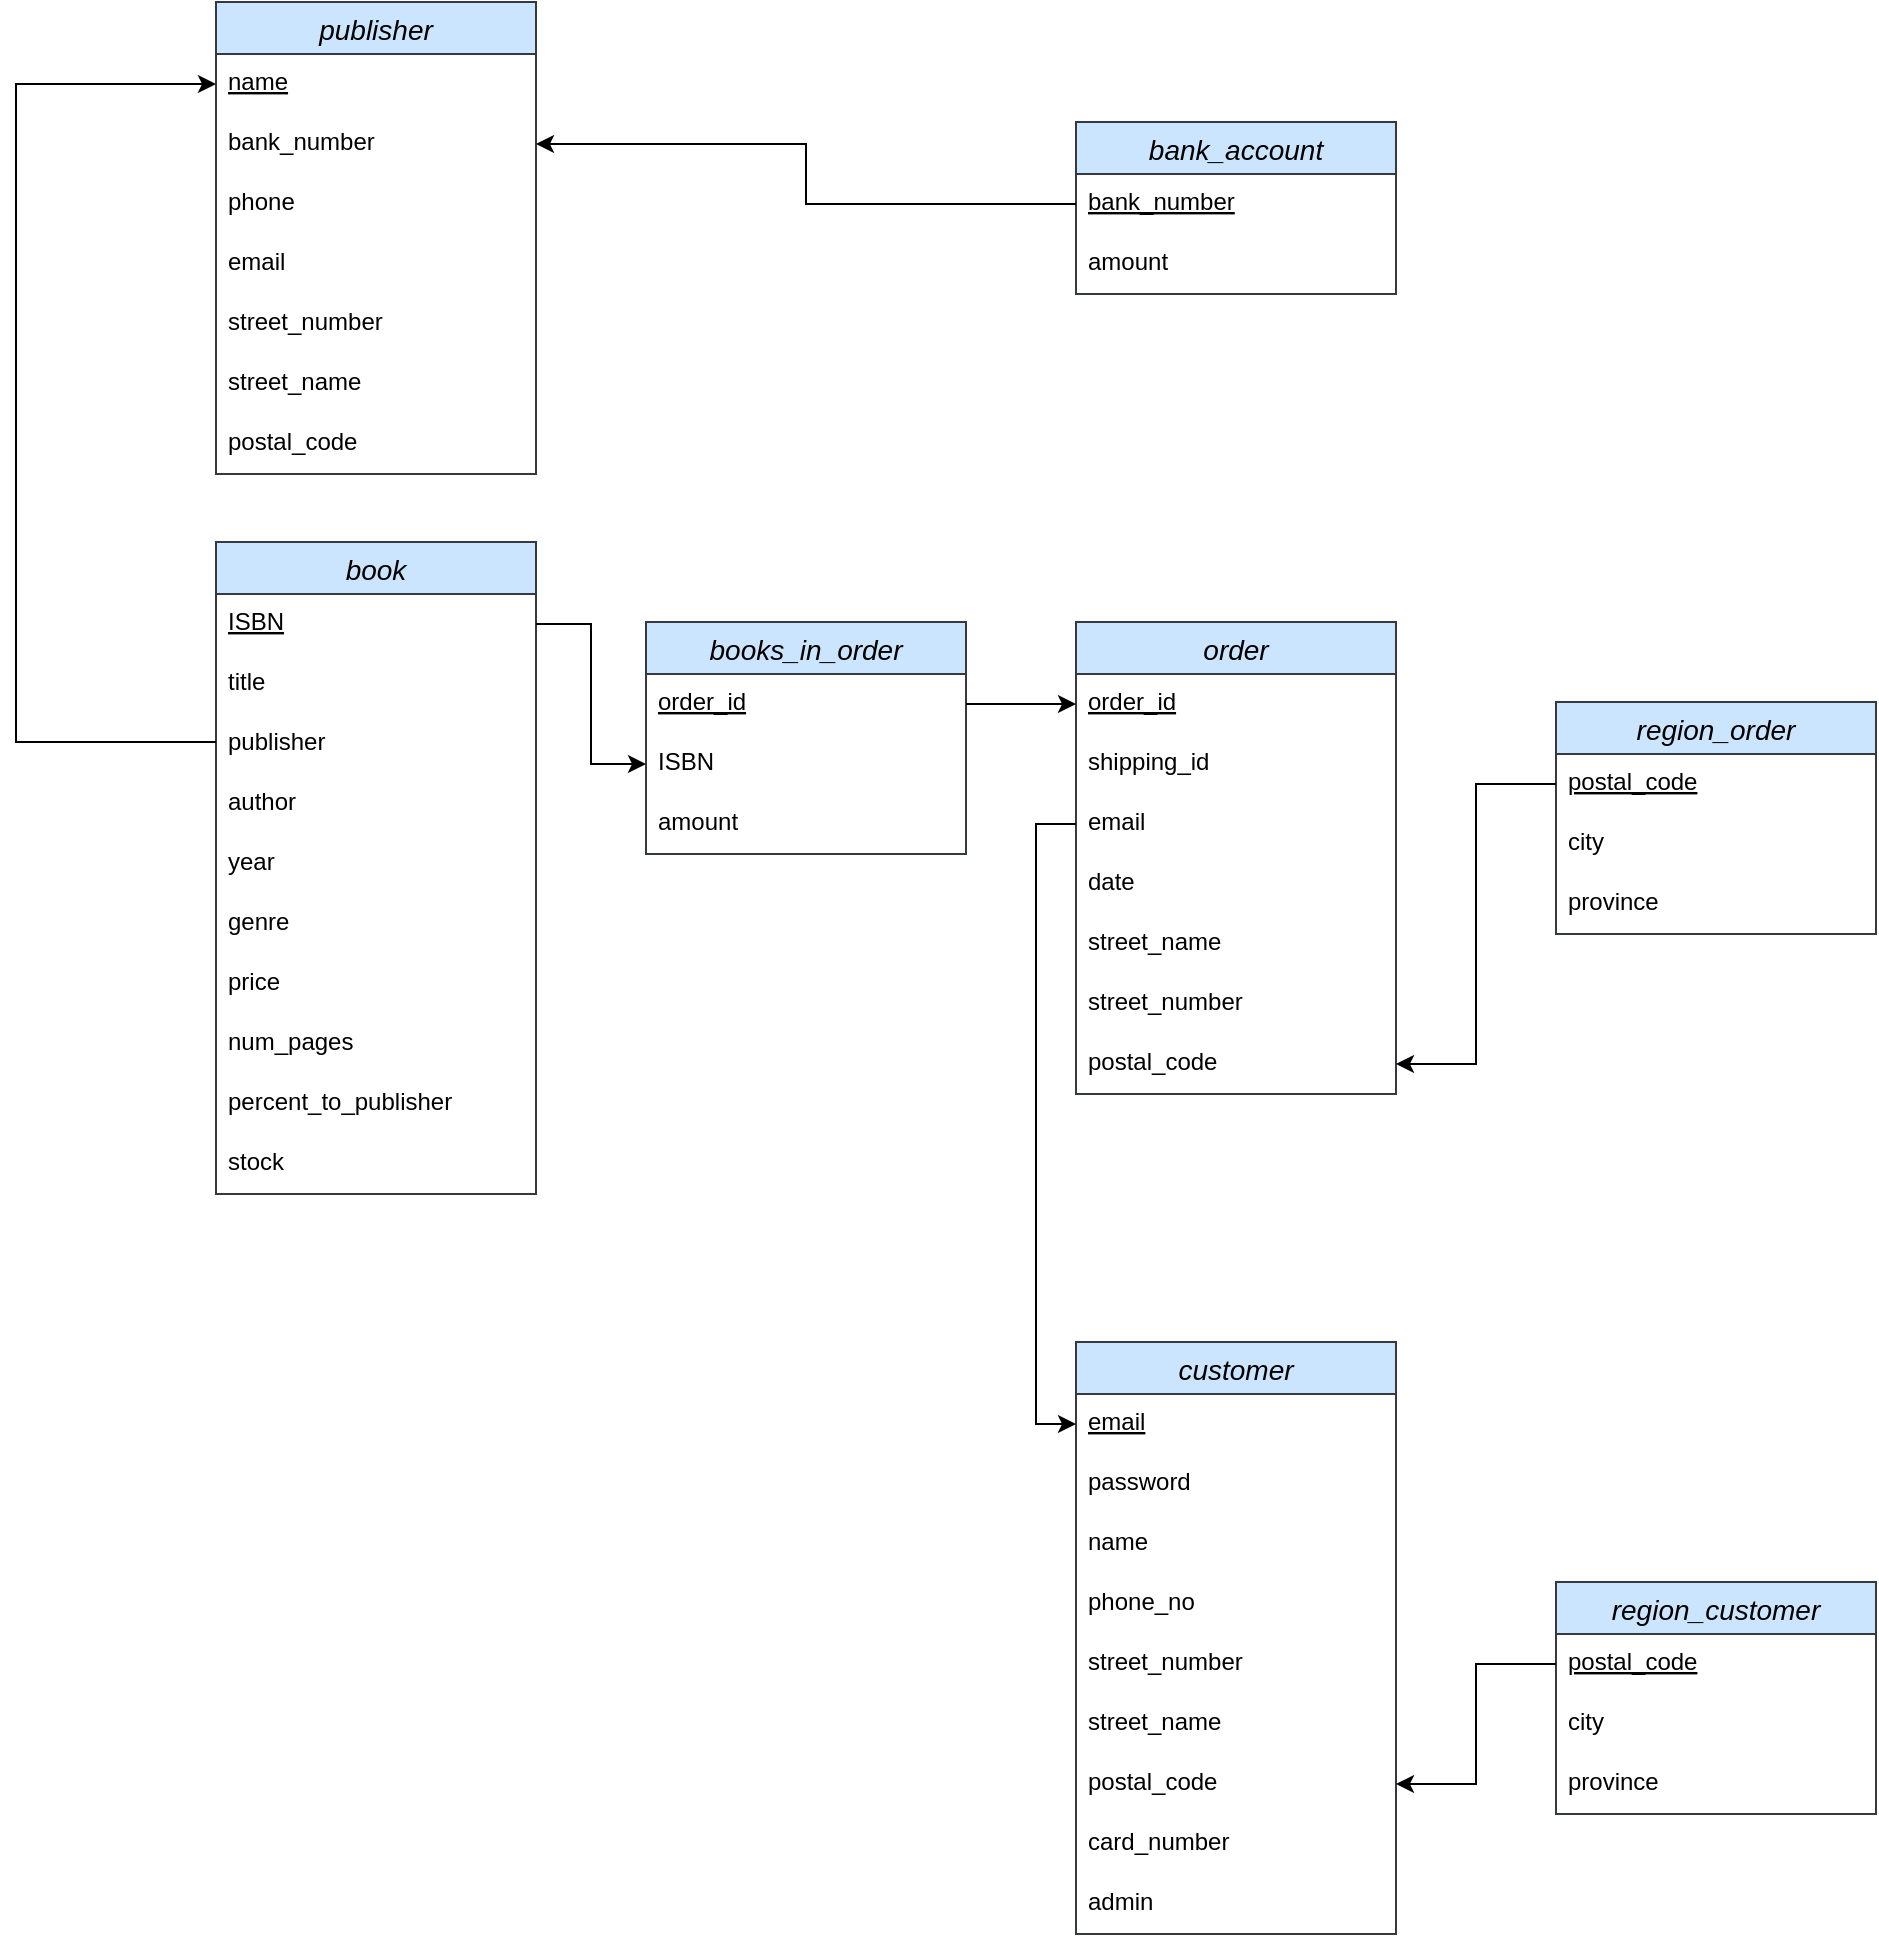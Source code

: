 <mxfile version="15.8.4" type="device"><diagram id="RqK3ymBj19yfAoY9_Qag" name="Page-1"><mxGraphModel dx="1102" dy="1025" grid="1" gridSize="10" guides="1" tooltips="1" connect="1" arrows="1" fold="1" page="1" pageScale="1" pageWidth="850" pageHeight="1100" math="0" shadow="0"><root><mxCell id="0"/><mxCell id="1" parent="0"/><mxCell id="av9gL7qF32MVOeswNTwn-1" value="order" style="swimlane;fontStyle=2;childLayout=stackLayout;horizontal=1;startSize=26;horizontalStack=0;resizeParent=1;resizeParentMax=0;resizeLast=0;collapsible=1;marginBottom=0;align=center;fontSize=14;fillColor=#cce5ff;strokeColor=#36393d;" parent="1" vertex="1"><mxGeometry x="560" y="310" width="160" height="236" as="geometry"/></mxCell><mxCell id="av9gL7qF32MVOeswNTwn-2" value="order_id" style="text;strokeColor=none;fillColor=none;spacingLeft=4;spacingRight=4;overflow=hidden;rotatable=0;points=[[0,0.5],[1,0.5]];portConstraint=eastwest;fontSize=12;fontStyle=4" parent="av9gL7qF32MVOeswNTwn-1" vertex="1"><mxGeometry y="26" width="160" height="30" as="geometry"/></mxCell><mxCell id="av9gL7qF32MVOeswNTwn-3" value="shipping_id" style="text;strokeColor=none;fillColor=none;spacingLeft=4;spacingRight=4;overflow=hidden;rotatable=0;points=[[0,0.5],[1,0.5]];portConstraint=eastwest;fontSize=12;" parent="av9gL7qF32MVOeswNTwn-1" vertex="1"><mxGeometry y="56" width="160" height="30" as="geometry"/></mxCell><mxCell id="av9gL7qF32MVOeswNTwn-38" value="email" style="text;strokeColor=none;fillColor=none;spacingLeft=4;spacingRight=4;overflow=hidden;rotatable=0;points=[[0,0.5],[1,0.5]];portConstraint=eastwest;fontSize=12;fontColor=#000000;" parent="av9gL7qF32MVOeswNTwn-1" vertex="1"><mxGeometry y="86" width="160" height="30" as="geometry"/></mxCell><mxCell id="SebVFG_FTjfVS3QZhbrN-1" value="date" style="text;strokeColor=none;fillColor=none;spacingLeft=4;spacingRight=4;overflow=hidden;rotatable=0;points=[[0,0.5],[1,0.5]];portConstraint=eastwest;fontSize=12;fontColor=#000000;" parent="av9gL7qF32MVOeswNTwn-1" vertex="1"><mxGeometry y="116" width="160" height="30" as="geometry"/></mxCell><mxCell id="DzYC63JbXZhnh63wIhC3-1" value="street_name" style="text;strokeColor=none;fillColor=none;spacingLeft=4;spacingRight=4;overflow=hidden;rotatable=0;points=[[0,0.5],[1,0.5]];portConstraint=eastwest;fontSize=12;" parent="av9gL7qF32MVOeswNTwn-1" vertex="1"><mxGeometry y="146" width="160" height="30" as="geometry"/></mxCell><mxCell id="DzYC63JbXZhnh63wIhC3-2" value="street_number " style="text;strokeColor=none;fillColor=none;spacingLeft=4;spacingRight=4;overflow=hidden;rotatable=0;points=[[0,0.5],[1,0.5]];portConstraint=eastwest;fontSize=12;" parent="av9gL7qF32MVOeswNTwn-1" vertex="1"><mxGeometry y="176" width="160" height="30" as="geometry"/></mxCell><mxCell id="DzYC63JbXZhnh63wIhC3-3" value="postal_code" style="text;strokeColor=none;fillColor=none;spacingLeft=4;spacingRight=4;overflow=hidden;rotatable=0;points=[[0,0.5],[1,0.5]];portConstraint=eastwest;fontSize=12;" parent="av9gL7qF32MVOeswNTwn-1" vertex="1"><mxGeometry y="206" width="160" height="30" as="geometry"/></mxCell><mxCell id="av9gL7qF32MVOeswNTwn-5" value="book" style="swimlane;fontStyle=2;childLayout=stackLayout;horizontal=1;startSize=26;horizontalStack=0;resizeParent=1;resizeParentMax=0;resizeLast=0;collapsible=1;marginBottom=0;align=center;fontSize=14;fillColor=#cce5ff;strokeColor=#36393d;" parent="1" vertex="1"><mxGeometry x="130" y="270" width="160" height="326" as="geometry"/></mxCell><mxCell id="av9gL7qF32MVOeswNTwn-6" value="ISBN" style="text;strokeColor=none;fillColor=none;spacingLeft=4;spacingRight=4;overflow=hidden;rotatable=0;points=[[0,0.5],[1,0.5]];portConstraint=eastwest;fontSize=12;fontStyle=4" parent="av9gL7qF32MVOeswNTwn-5" vertex="1"><mxGeometry y="26" width="160" height="30" as="geometry"/></mxCell><mxCell id="av9gL7qF32MVOeswNTwn-7" value="title" style="text;strokeColor=none;fillColor=none;spacingLeft=4;spacingRight=4;overflow=hidden;rotatable=0;points=[[0,0.5],[1,0.5]];portConstraint=eastwest;fontSize=12;" parent="av9gL7qF32MVOeswNTwn-5" vertex="1"><mxGeometry y="56" width="160" height="30" as="geometry"/></mxCell><mxCell id="av9gL7qF32MVOeswNTwn-36" value="publisher " style="text;strokeColor=none;fillColor=none;spacingLeft=4;spacingRight=4;overflow=hidden;rotatable=0;points=[[0,0.5],[1,0.5]];portConstraint=eastwest;fontSize=12;fontColor=#000000;" parent="av9gL7qF32MVOeswNTwn-5" vertex="1"><mxGeometry y="86" width="160" height="30" as="geometry"/></mxCell><mxCell id="av9gL7qF32MVOeswNTwn-8" value="author" style="text;strokeColor=none;fillColor=none;spacingLeft=4;spacingRight=4;overflow=hidden;rotatable=0;points=[[0,0.5],[1,0.5]];portConstraint=eastwest;fontSize=12;" parent="av9gL7qF32MVOeswNTwn-5" vertex="1"><mxGeometry y="116" width="160" height="30" as="geometry"/></mxCell><mxCell id="av9gL7qF32MVOeswNTwn-9" value="year" style="text;strokeColor=none;fillColor=none;spacingLeft=4;spacingRight=4;overflow=hidden;rotatable=0;points=[[0,0.5],[1,0.5]];portConstraint=eastwest;fontSize=12;" parent="av9gL7qF32MVOeswNTwn-5" vertex="1"><mxGeometry y="146" width="160" height="30" as="geometry"/></mxCell><mxCell id="2TXZoiBeLg7fs7EDLPf--11" value="genre" style="text;strokeColor=none;fillColor=none;spacingLeft=4;spacingRight=4;overflow=hidden;rotatable=0;points=[[0,0.5],[1,0.5]];portConstraint=eastwest;fontSize=12;" vertex="1" parent="av9gL7qF32MVOeswNTwn-5"><mxGeometry y="176" width="160" height="30" as="geometry"/></mxCell><mxCell id="av9gL7qF32MVOeswNTwn-10" value="price" style="text;strokeColor=none;fillColor=none;spacingLeft=4;spacingRight=4;overflow=hidden;rotatable=0;points=[[0,0.5],[1,0.5]];portConstraint=eastwest;fontSize=12;" parent="av9gL7qF32MVOeswNTwn-5" vertex="1"><mxGeometry y="206" width="160" height="30" as="geometry"/></mxCell><mxCell id="av9gL7qF32MVOeswNTwn-11" value="num_pages" style="text;strokeColor=none;fillColor=none;spacingLeft=4;spacingRight=4;overflow=hidden;rotatable=0;points=[[0,0.5],[1,0.5]];portConstraint=eastwest;fontSize=12;" parent="av9gL7qF32MVOeswNTwn-5" vertex="1"><mxGeometry y="236" width="160" height="30" as="geometry"/></mxCell><mxCell id="av9gL7qF32MVOeswNTwn-12" value="percent_to_publisher" style="text;strokeColor=none;fillColor=none;spacingLeft=4;spacingRight=4;overflow=hidden;rotatable=0;points=[[0,0.5],[1,0.5]];portConstraint=eastwest;fontSize=12;" parent="av9gL7qF32MVOeswNTwn-5" vertex="1"><mxGeometry y="266" width="160" height="30" as="geometry"/></mxCell><mxCell id="av9gL7qF32MVOeswNTwn-13" value="stock" style="text;strokeColor=none;fillColor=none;spacingLeft=4;spacingRight=4;overflow=hidden;rotatable=0;points=[[0,0.5],[1,0.5]];portConstraint=eastwest;fontSize=12;" parent="av9gL7qF32MVOeswNTwn-5" vertex="1"><mxGeometry y="296" width="160" height="30" as="geometry"/></mxCell><mxCell id="av9gL7qF32MVOeswNTwn-14" value="publisher" style="swimlane;fontStyle=2;childLayout=stackLayout;horizontal=1;startSize=26;horizontalStack=0;resizeParent=1;resizeParentMax=0;resizeLast=0;collapsible=1;marginBottom=0;align=center;fontSize=14;fillColor=#cce5ff;strokeColor=#36393d;" parent="1" vertex="1"><mxGeometry x="130" width="160" height="236" as="geometry"/></mxCell><mxCell id="av9gL7qF32MVOeswNTwn-15" value="name" style="text;strokeColor=none;fillColor=none;spacingLeft=4;spacingRight=4;overflow=hidden;rotatable=0;points=[[0,0.5],[1,0.5]];portConstraint=eastwest;fontSize=12;fontStyle=4" parent="av9gL7qF32MVOeswNTwn-14" vertex="1"><mxGeometry y="26" width="160" height="30" as="geometry"/></mxCell><mxCell id="av9gL7qF32MVOeswNTwn-42" value="bank_number" style="text;strokeColor=none;fillColor=none;spacingLeft=4;spacingRight=4;overflow=hidden;rotatable=0;points=[[0,0.5],[1,0.5]];portConstraint=eastwest;fontSize=12;fontColor=#000000;" parent="av9gL7qF32MVOeswNTwn-14" vertex="1"><mxGeometry y="56" width="160" height="30" as="geometry"/></mxCell><mxCell id="av9gL7qF32MVOeswNTwn-16" value="phone" style="text;strokeColor=none;fillColor=none;spacingLeft=4;spacingRight=4;overflow=hidden;rotatable=0;points=[[0,0.5],[1,0.5]];portConstraint=eastwest;fontSize=12;" parent="av9gL7qF32MVOeswNTwn-14" vertex="1"><mxGeometry y="86" width="160" height="30" as="geometry"/></mxCell><mxCell id="av9gL7qF32MVOeswNTwn-17" value="email" style="text;strokeColor=none;fillColor=none;spacingLeft=4;spacingRight=4;overflow=hidden;rotatable=0;points=[[0,0.5],[1,0.5]];portConstraint=eastwest;fontSize=12;" parent="av9gL7qF32MVOeswNTwn-14" vertex="1"><mxGeometry y="116" width="160" height="30" as="geometry"/></mxCell><mxCell id="av9gL7qF32MVOeswNTwn-18" value="street_number" style="text;strokeColor=none;fillColor=none;spacingLeft=4;spacingRight=4;overflow=hidden;rotatable=0;points=[[0,0.5],[1,0.5]];portConstraint=eastwest;fontSize=12;" parent="av9gL7qF32MVOeswNTwn-14" vertex="1"><mxGeometry y="146" width="160" height="30" as="geometry"/></mxCell><mxCell id="av9gL7qF32MVOeswNTwn-19" value="street_name" style="text;strokeColor=none;fillColor=none;spacingLeft=4;spacingRight=4;overflow=hidden;rotatable=0;points=[[0,0.5],[1,0.5]];portConstraint=eastwest;fontSize=12;" parent="av9gL7qF32MVOeswNTwn-14" vertex="1"><mxGeometry y="176" width="160" height="30" as="geometry"/></mxCell><mxCell id="av9gL7qF32MVOeswNTwn-20" value="postal_code" style="text;strokeColor=none;fillColor=none;spacingLeft=4;spacingRight=4;overflow=hidden;rotatable=0;points=[[0,0.5],[1,0.5]];portConstraint=eastwest;fontSize=12;" parent="av9gL7qF32MVOeswNTwn-14" vertex="1"><mxGeometry y="206" width="160" height="30" as="geometry"/></mxCell><mxCell id="av9gL7qF32MVOeswNTwn-21" value="bank_account" style="swimlane;fontStyle=2;childLayout=stackLayout;horizontal=1;startSize=26;horizontalStack=0;resizeParent=1;resizeParentMax=0;resizeLast=0;collapsible=1;marginBottom=0;align=center;fontSize=14;fillColor=#cce5ff;strokeColor=#36393d;" parent="1" vertex="1"><mxGeometry x="560" y="60" width="160" height="86" as="geometry"/></mxCell><mxCell id="av9gL7qF32MVOeswNTwn-22" value="bank_number" style="text;spacingLeft=4;spacingRight=4;overflow=hidden;rotatable=0;points=[[0,0.5],[1,0.5]];portConstraint=eastwest;fontSize=12;fontStyle=4" parent="av9gL7qF32MVOeswNTwn-21" vertex="1"><mxGeometry y="26" width="160" height="30" as="geometry"/></mxCell><mxCell id="av9gL7qF32MVOeswNTwn-23" value="amount" style="text;strokeColor=none;fillColor=none;spacingLeft=4;spacingRight=4;overflow=hidden;rotatable=0;points=[[0,0.5],[1,0.5]];portConstraint=eastwest;fontSize=12;" parent="av9gL7qF32MVOeswNTwn-21" vertex="1"><mxGeometry y="56" width="160" height="30" as="geometry"/></mxCell><mxCell id="av9gL7qF32MVOeswNTwn-24" value="customer" style="swimlane;fontStyle=2;childLayout=stackLayout;horizontal=1;startSize=26;horizontalStack=0;resizeParent=1;resizeParentMax=0;resizeLast=0;collapsible=1;marginBottom=0;align=center;fontSize=14;fillColor=#cce5ff;strokeColor=#36393d;" parent="1" vertex="1"><mxGeometry x="560" y="670" width="160" height="296" as="geometry"/></mxCell><mxCell id="av9gL7qF32MVOeswNTwn-25" value="email" style="text;strokeColor=none;fillColor=none;spacingLeft=4;spacingRight=4;overflow=hidden;rotatable=0;points=[[0,0.5],[1,0.5]];portConstraint=eastwest;fontSize=12;fontStyle=4" parent="av9gL7qF32MVOeswNTwn-24" vertex="1"><mxGeometry y="26" width="160" height="30" as="geometry"/></mxCell><mxCell id="av9gL7qF32MVOeswNTwn-26" value="password" style="text;strokeColor=none;fillColor=none;spacingLeft=4;spacingRight=4;overflow=hidden;rotatable=0;points=[[0,0.5],[1,0.5]];portConstraint=eastwest;fontSize=12;" parent="av9gL7qF32MVOeswNTwn-24" vertex="1"><mxGeometry y="56" width="160" height="30" as="geometry"/></mxCell><mxCell id="av9gL7qF32MVOeswNTwn-27" value="name" style="text;strokeColor=none;fillColor=none;spacingLeft=4;spacingRight=4;overflow=hidden;rotatable=0;points=[[0,0.5],[1,0.5]];portConstraint=eastwest;fontSize=12;" parent="av9gL7qF32MVOeswNTwn-24" vertex="1"><mxGeometry y="86" width="160" height="30" as="geometry"/></mxCell><mxCell id="av9gL7qF32MVOeswNTwn-28" value="phone_no" style="text;strokeColor=none;fillColor=none;spacingLeft=4;spacingRight=4;overflow=hidden;rotatable=0;points=[[0,0.5],[1,0.5]];portConstraint=eastwest;fontSize=12;" parent="av9gL7qF32MVOeswNTwn-24" vertex="1"><mxGeometry y="116" width="160" height="30" as="geometry"/></mxCell><mxCell id="av9gL7qF32MVOeswNTwn-29" value="street_number " style="text;strokeColor=none;fillColor=none;spacingLeft=4;spacingRight=4;overflow=hidden;rotatable=0;points=[[0,0.5],[1,0.5]];portConstraint=eastwest;fontSize=12;" parent="av9gL7qF32MVOeswNTwn-24" vertex="1"><mxGeometry y="146" width="160" height="30" as="geometry"/></mxCell><mxCell id="av9gL7qF32MVOeswNTwn-30" value="street_name" style="text;strokeColor=none;fillColor=none;spacingLeft=4;spacingRight=4;overflow=hidden;rotatable=0;points=[[0,0.5],[1,0.5]];portConstraint=eastwest;fontSize=12;" parent="av9gL7qF32MVOeswNTwn-24" vertex="1"><mxGeometry y="176" width="160" height="30" as="geometry"/></mxCell><mxCell id="av9gL7qF32MVOeswNTwn-31" value="postal_code" style="text;strokeColor=none;fillColor=none;spacingLeft=4;spacingRight=4;overflow=hidden;rotatable=0;points=[[0,0.5],[1,0.5]];portConstraint=eastwest;fontSize=12;" parent="av9gL7qF32MVOeswNTwn-24" vertex="1"><mxGeometry y="206" width="160" height="30" as="geometry"/></mxCell><mxCell id="DzYC63JbXZhnh63wIhC3-6" value="card_number" style="text;strokeColor=none;fillColor=none;spacingLeft=4;spacingRight=4;overflow=hidden;rotatable=0;points=[[0,0.5],[1,0.5]];portConstraint=eastwest;fontSize=12;fontColor=#000000;" parent="av9gL7qF32MVOeswNTwn-24" vertex="1"><mxGeometry y="236" width="160" height="30" as="geometry"/></mxCell><mxCell id="DzYC63JbXZhnh63wIhC3-7" value="admin" style="text;strokeColor=none;fillColor=none;spacingLeft=4;spacingRight=4;overflow=hidden;rotatable=0;points=[[0,0.5],[1,0.5]];portConstraint=eastwest;fontSize=12;fontColor=#000000;" parent="av9gL7qF32MVOeswNTwn-24" vertex="1"><mxGeometry y="266" width="160" height="30" as="geometry"/></mxCell><mxCell id="av9gL7qF32MVOeswNTwn-32" value="books_in_order" style="swimlane;fontStyle=2;childLayout=stackLayout;horizontal=1;startSize=26;horizontalStack=0;resizeParent=1;resizeParentMax=0;resizeLast=0;collapsible=1;marginBottom=0;align=center;fontSize=14;fillColor=#cce5ff;strokeColor=#36393d;" parent="1" vertex="1"><mxGeometry x="345" y="310" width="160" height="116" as="geometry"/></mxCell><mxCell id="av9gL7qF32MVOeswNTwn-33" value="order_id" style="text;strokeColor=none;fillColor=none;spacingLeft=4;spacingRight=4;overflow=hidden;rotatable=0;points=[[0,0.5],[1,0.5]];portConstraint=eastwest;fontSize=12;fontStyle=4" parent="av9gL7qF32MVOeswNTwn-32" vertex="1"><mxGeometry y="26" width="160" height="30" as="geometry"/></mxCell><mxCell id="av9gL7qF32MVOeswNTwn-34" value="ISBN" style="text;strokeColor=none;fillColor=none;spacingLeft=4;spacingRight=4;overflow=hidden;rotatable=0;points=[[0,0.5],[1,0.5]];portConstraint=eastwest;fontSize=12;" parent="av9gL7qF32MVOeswNTwn-32" vertex="1"><mxGeometry y="56" width="160" height="30" as="geometry"/></mxCell><mxCell id="av9gL7qF32MVOeswNTwn-35" value="amount" style="text;strokeColor=none;fillColor=none;spacingLeft=4;spacingRight=4;overflow=hidden;rotatable=0;points=[[0,0.5],[1,0.5]];portConstraint=eastwest;fontSize=12;fontColor=#000000;" parent="av9gL7qF32MVOeswNTwn-32" vertex="1"><mxGeometry y="86" width="160" height="30" as="geometry"/></mxCell><mxCell id="av9gL7qF32MVOeswNTwn-37" style="edgeStyle=orthogonalEdgeStyle;rounded=0;orthogonalLoop=1;jettySize=auto;html=1;entryX=0;entryY=0.5;entryDx=0;entryDy=0;fontColor=#000000;" parent="1" source="av9gL7qF32MVOeswNTwn-5" target="av9gL7qF32MVOeswNTwn-15" edge="1"><mxGeometry relative="1" as="geometry"><Array as="points"><mxPoint x="30" y="370"/><mxPoint x="30" y="41"/></Array></mxGeometry></mxCell><mxCell id="av9gL7qF32MVOeswNTwn-39" style="edgeStyle=orthogonalEdgeStyle;rounded=0;orthogonalLoop=1;jettySize=auto;html=1;entryX=0;entryY=0.5;entryDx=0;entryDy=0;fontColor=#000000;" parent="1" source="av9gL7qF32MVOeswNTwn-38" target="av9gL7qF32MVOeswNTwn-25" edge="1"><mxGeometry relative="1" as="geometry"/></mxCell><mxCell id="av9gL7qF32MVOeswNTwn-40" style="edgeStyle=orthogonalEdgeStyle;rounded=0;orthogonalLoop=1;jettySize=auto;html=1;exitX=1;exitY=0.5;exitDx=0;exitDy=0;entryX=0;entryY=0.5;entryDx=0;entryDy=0;fontColor=#000000;" parent="1" source="av9gL7qF32MVOeswNTwn-33" target="av9gL7qF32MVOeswNTwn-2" edge="1"><mxGeometry relative="1" as="geometry"/></mxCell><mxCell id="av9gL7qF32MVOeswNTwn-41" style="edgeStyle=orthogonalEdgeStyle;rounded=0;orthogonalLoop=1;jettySize=auto;html=1;exitX=1;exitY=0.5;exitDx=0;exitDy=0;entryX=0;entryY=0.5;entryDx=0;entryDy=0;fontColor=#000000;" parent="1" source="av9gL7qF32MVOeswNTwn-6" target="av9gL7qF32MVOeswNTwn-34" edge="1"><mxGeometry relative="1" as="geometry"/></mxCell><mxCell id="av9gL7qF32MVOeswNTwn-43" style="edgeStyle=orthogonalEdgeStyle;rounded=0;orthogonalLoop=1;jettySize=auto;html=1;entryX=1;entryY=0.5;entryDx=0;entryDy=0;fontColor=#000000;" parent="1" source="av9gL7qF32MVOeswNTwn-22" target="av9gL7qF32MVOeswNTwn-42" edge="1"><mxGeometry relative="1" as="geometry"/></mxCell><mxCell id="2TXZoiBeLg7fs7EDLPf--1" value="region_order" style="swimlane;fontStyle=2;childLayout=stackLayout;horizontal=1;startSize=26;horizontalStack=0;resizeParent=1;resizeParentMax=0;resizeLast=0;collapsible=1;marginBottom=0;align=center;fontSize=14;fillColor=#cce5ff;strokeColor=#36393d;" vertex="1" parent="1"><mxGeometry x="800" y="350" width="160" height="116" as="geometry"/></mxCell><mxCell id="2TXZoiBeLg7fs7EDLPf--2" value="postal_code" style="text;strokeColor=none;fillColor=none;spacingLeft=4;spacingRight=4;overflow=hidden;rotatable=0;points=[[0,0.5],[1,0.5]];portConstraint=eastwest;fontSize=12;fontStyle=4" vertex="1" parent="2TXZoiBeLg7fs7EDLPf--1"><mxGeometry y="26" width="160" height="30" as="geometry"/></mxCell><mxCell id="2TXZoiBeLg7fs7EDLPf--3" value="city" style="text;strokeColor=none;fillColor=none;spacingLeft=4;spacingRight=4;overflow=hidden;rotatable=0;points=[[0,0.5],[1,0.5]];portConstraint=eastwest;fontSize=12;" vertex="1" parent="2TXZoiBeLg7fs7EDLPf--1"><mxGeometry y="56" width="160" height="30" as="geometry"/></mxCell><mxCell id="2TXZoiBeLg7fs7EDLPf--4" value="province" style="text;strokeColor=none;fillColor=none;spacingLeft=4;spacingRight=4;overflow=hidden;rotatable=0;points=[[0,0.5],[1,0.5]];portConstraint=eastwest;fontSize=12;fontColor=#000000;" vertex="1" parent="2TXZoiBeLg7fs7EDLPf--1"><mxGeometry y="86" width="160" height="30" as="geometry"/></mxCell><mxCell id="2TXZoiBeLg7fs7EDLPf--5" value="region_customer" style="swimlane;fontStyle=2;childLayout=stackLayout;horizontal=1;startSize=26;horizontalStack=0;resizeParent=1;resizeParentMax=0;resizeLast=0;collapsible=1;marginBottom=0;align=center;fontSize=14;fillColor=#cce5ff;strokeColor=#36393d;" vertex="1" parent="1"><mxGeometry x="800" y="790" width="160" height="116" as="geometry"/></mxCell><mxCell id="2TXZoiBeLg7fs7EDLPf--6" value="postal_code" style="text;strokeColor=none;fillColor=none;spacingLeft=4;spacingRight=4;overflow=hidden;rotatable=0;points=[[0,0.5],[1,0.5]];portConstraint=eastwest;fontSize=12;fontStyle=4" vertex="1" parent="2TXZoiBeLg7fs7EDLPf--5"><mxGeometry y="26" width="160" height="30" as="geometry"/></mxCell><mxCell id="2TXZoiBeLg7fs7EDLPf--7" value="city" style="text;strokeColor=none;fillColor=none;spacingLeft=4;spacingRight=4;overflow=hidden;rotatable=0;points=[[0,0.5],[1,0.5]];portConstraint=eastwest;fontSize=12;" vertex="1" parent="2TXZoiBeLg7fs7EDLPf--5"><mxGeometry y="56" width="160" height="30" as="geometry"/></mxCell><mxCell id="2TXZoiBeLg7fs7EDLPf--8" value="province" style="text;strokeColor=none;fillColor=none;spacingLeft=4;spacingRight=4;overflow=hidden;rotatable=0;points=[[0,0.5],[1,0.5]];portConstraint=eastwest;fontSize=12;fontColor=#000000;" vertex="1" parent="2TXZoiBeLg7fs7EDLPf--5"><mxGeometry y="86" width="160" height="30" as="geometry"/></mxCell><mxCell id="2TXZoiBeLg7fs7EDLPf--9" style="edgeStyle=orthogonalEdgeStyle;rounded=0;orthogonalLoop=1;jettySize=auto;html=1;entryX=1;entryY=0.5;entryDx=0;entryDy=0;" edge="1" parent="1" source="2TXZoiBeLg7fs7EDLPf--2" target="DzYC63JbXZhnh63wIhC3-3"><mxGeometry relative="1" as="geometry"/></mxCell><mxCell id="2TXZoiBeLg7fs7EDLPf--10" style="edgeStyle=orthogonalEdgeStyle;rounded=0;orthogonalLoop=1;jettySize=auto;html=1;exitX=0;exitY=0.5;exitDx=0;exitDy=0;entryX=1;entryY=0.5;entryDx=0;entryDy=0;" edge="1" parent="1" source="2TXZoiBeLg7fs7EDLPf--6" target="av9gL7qF32MVOeswNTwn-31"><mxGeometry relative="1" as="geometry"/></mxCell></root></mxGraphModel></diagram></mxfile>